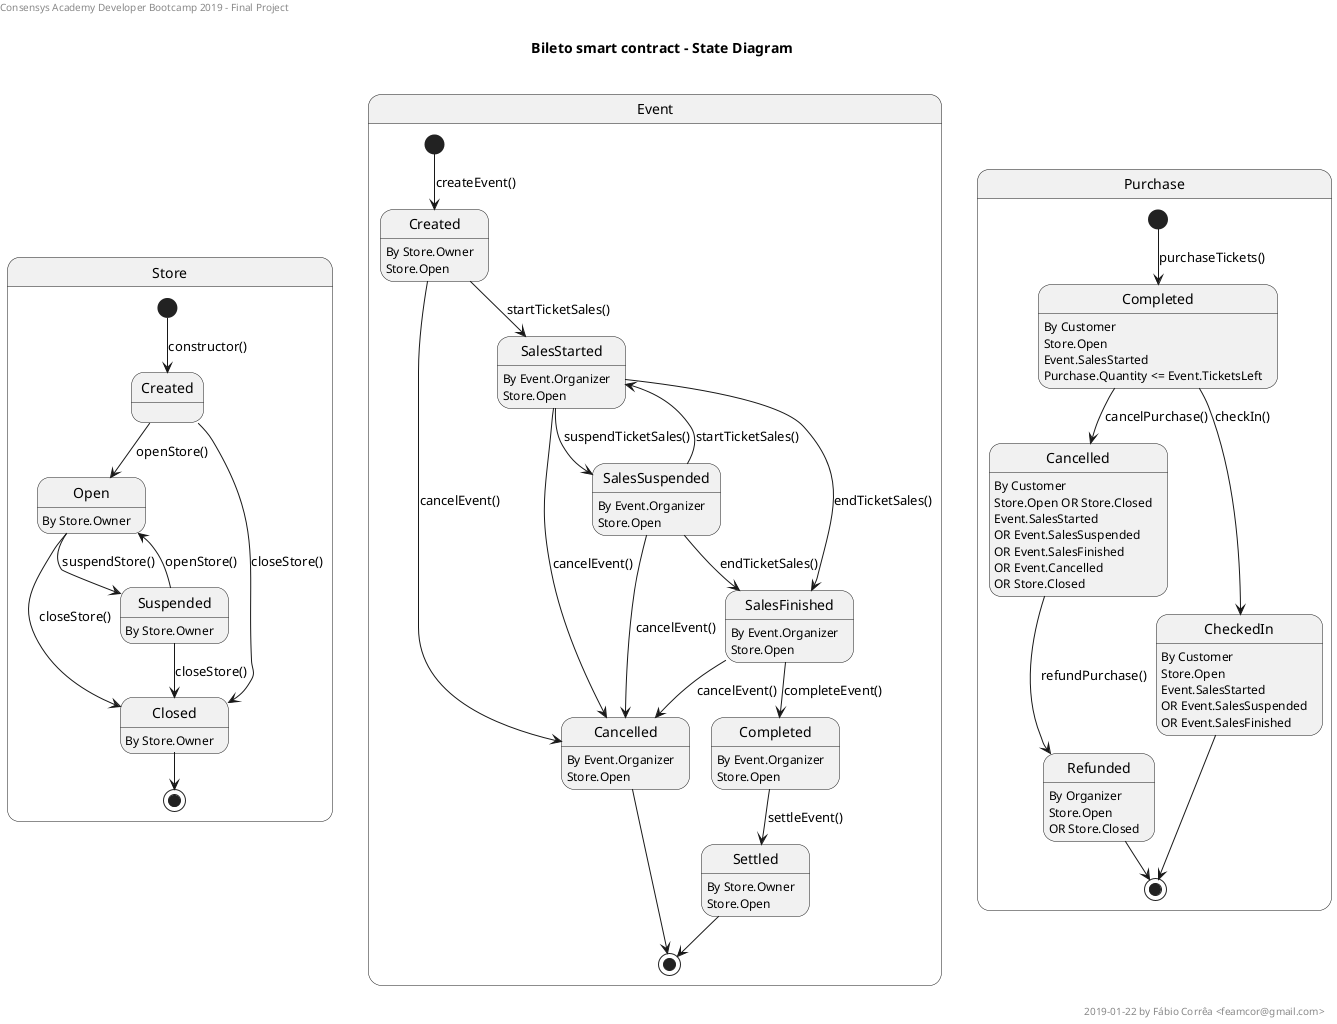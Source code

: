 @startuml bileto_state_diagram
skinparam Monochrome true
left header Consensys Academy Developer Bootcamp 2019 - Final Project\n
right footer \n2019-01-22 by Fábio Corrêa <feamcor@gmail.com>

title Bileto smart contract - State Diagram\n

state Store {
    [*] --> Store.Created: constructor()
    Store.Created --> Store.Open: openStore()
    Store.Open: By Store.Owner
    Store.Created --> Store.Closed: closeStore()
    Store.Closed: By Store.Owner
    Store.Open --> Store.Suspended: suspendStore()
    Store.Suspended: By Store.Owner
    Store.Open --> Store.Closed: closeStore()
    Store.Suspended --> Store.Open: openStore()
    Store.Suspended --> Store.Closed: closeStore()
    ' Store.Closed: Store.RefundableBalance is Zero
    Store.Closed --> [*]
}

state Event {
    [*] --> Event.Created: createEvent()
    Event.Created: By Store.Owner
    Event.Created: Store.Open
    Event.Created --> Event.SalesStarted: startTicketSales()
    Event.Created --> Event.Cancelled: cancelEvent()
    Event.SalesStarted: By Event.Organizer
    Event.SalesStarted: Store.Open
    Event.SalesStarted --> Event.SalesSuspended: suspendTicketSales()
    Event.SalesStarted --> Event.SalesFinished: endTicketSales()
    Event.SalesStarted --> Event.Cancelled: cancelEvent()
    Event.SalesSuspended: By Event.Organizer
    Event.SalesSuspended: Store.Open
    Event.SalesSuspended --> Event.SalesStarted: startTicketSales()
    Event.SalesSuspended --> Event.SalesFinished: endTicketSales()
    Event.SalesSuspended --> Event.Cancelled: cancelEvent()
    Event.SalesFinished: By Event.Organizer
    Event.SalesFinished: Store.Open
    Event.SalesFinished --> Event.Completed: completeEvent()
    Event.SalesFinished --> Event.Cancelled: cancelEvent()
    Event.Completed: By Event.Organizer
    Event.Completed: Store.Open
    Event.Completed --> Event.Settled: settleEvent()
    Event.Settled: By Store.Owner
    Event.Settled: Store.Open
    Event.Settled --> [*]
    Event.Cancelled: By Event.Organizer
    Event.Cancelled: Store.Open
    Event.Cancelled --> [*]
}

state Purchase {
    [*] --> Purchase.Completed: purchaseTickets()
    Purchase.Completed: By Customer
    Purchase.Completed: Store.Open
    Purchase.Completed: Event.SalesStarted
    Purchase.Completed: Purchase.Quantity <= Event.TicketsLeft
    Purchase.Completed --> Purchase.Cancelled: cancelPurchase()
    Purchase.Cancelled: By Customer
    Purchase.Cancelled: Store.Open OR Store.Closed
    Purchase.Cancelled: Event.SalesStarted
    Purchase.Cancelled: OR Event.SalesSuspended
    Purchase.Cancelled: OR Event.SalesFinished
    Purchase.Cancelled: OR Event.Cancelled
    Purchase.Cancelled: OR Store.Closed
    Purchase.Cancelled --> Purchase.Refunded: refundPurchase()
    Purchase.Refunded: By Organizer
    Purchase.Refunded: Store.Open
    Purchase.Refunded: OR Store.Closed
    Purchase.Refunded --> [*]
    Purchase.Completed --> Purchase.CheckedIn: checkIn()
    Purchase.CheckedIn: By Customer
    Purchase.CheckedIn: Store.Open
    Purchase.CheckedIn: Event.SalesStarted
    Purchase.CheckedIn: OR Event.SalesSuspended
    Purchase.CheckedIn: OR Event.SalesFinished
    Purchase.CheckedIn --> [*]
}

@enduml